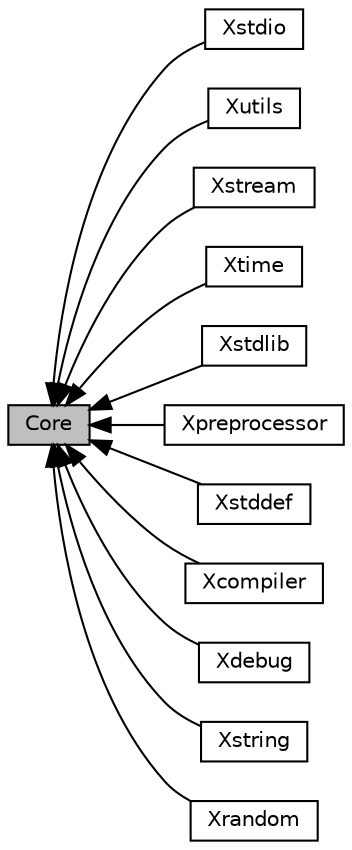 digraph "Core"
{
  edge [fontname="Helvetica",fontsize="10",labelfontname="Helvetica",labelfontsize="10"];
  node [fontname="Helvetica",fontsize="10",shape=record];
  rankdir=LR;
  Node6 [label="Xstdio",height=0.2,width=0.4,color="black", fillcolor="white", style="filled",URL="$group__xstdio.html",tooltip="stdio.h系統の機能を提供します "];
  Node11 [label="Xutils",height=0.2,width=0.4,color="black", fillcolor="white", style="filled",URL="$group__xutils.html",tooltip="低レベルのあれこれ雑多なユーティリティ集 "];
  Node8 [label="Xstream",height=0.2,width=0.4,color="black", fillcolor="white", style="filled",URL="$group__xstream.html",tooltip="入出力を抽象化するストリーム機能を提供します "];
  Node10 [label="Xtime",height=0.2,width=0.4,color="black", fillcolor="white", style="filled",URL="$group__xtime.html",tooltip="時間を扱うための関数等 "];
  Node7 [label="Xstdlib",height=0.2,width=0.4,color="black", fillcolor="white", style="filled",URL="$group__xstdlib.html",tooltip="主にmalloc系の機能を提供します "];
  Node3 [label="Xpreprocessor",height=0.2,width=0.4,color="black", fillcolor="white", style="filled",URL="$group__xpreprocessor.html",tooltip="プロプロセッサのユーティリティ機能を提供します "];
  Node5 [label="Xstddef",height=0.2,width=0.4,color="black", fillcolor="white", style="filled",URL="$group__xstddef.html",tooltip="picoxで共通に使用する型や定数、マクロの定義 "];
  Node1 [label="Xcompiler",height=0.2,width=0.4,color="black", fillcolor="white", style="filled",URL="$group__xcompiler.html",tooltip="コンパイラごとの依存機能を吸収します "];
  Node2 [label="Xdebug",height=0.2,width=0.4,color="black", fillcolor="white", style="filled",URL="$group__xdebug.html",tooltip="デバッグログやassert等の機能を提供します "];
  Node9 [label="Xstring",height=0.2,width=0.4,color="black", fillcolor="white", style="filled",URL="$group__xstring.html",tooltip="標準Cライブラリstring.hの拡張機能を提供します "];
  Node0 [label="Core",height=0.2,width=0.4,color="black", fillcolor="grey75", style="filled", fontcolor="black"];
  Node4 [label="Xrandom",height=0.2,width=0.4,color="black", fillcolor="white", style="filled",URL="$group__xrandom.html",tooltip="擬似乱数値の取得機能を提供します "];
  Node0->Node1 [shape=plaintext, dir="back", style="solid"];
  Node0->Node2 [shape=plaintext, dir="back", style="solid"];
  Node0->Node3 [shape=plaintext, dir="back", style="solid"];
  Node0->Node4 [shape=plaintext, dir="back", style="solid"];
  Node0->Node5 [shape=plaintext, dir="back", style="solid"];
  Node0->Node6 [shape=plaintext, dir="back", style="solid"];
  Node0->Node7 [shape=plaintext, dir="back", style="solid"];
  Node0->Node8 [shape=plaintext, dir="back", style="solid"];
  Node0->Node9 [shape=plaintext, dir="back", style="solid"];
  Node0->Node10 [shape=plaintext, dir="back", style="solid"];
  Node0->Node11 [shape=plaintext, dir="back", style="solid"];
}
